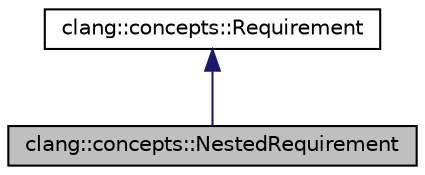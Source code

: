 digraph "clang::concepts::NestedRequirement"
{
 // LATEX_PDF_SIZE
  bgcolor="transparent";
  edge [fontname="Helvetica",fontsize="10",labelfontname="Helvetica",labelfontsize="10"];
  node [fontname="Helvetica",fontsize="10",shape=record];
  Node1 [label="clang::concepts::NestedRequirement",height=0.2,width=0.4,color="black", fillcolor="grey75", style="filled", fontcolor="black",tooltip="A requires-expression requirement which is satisfied when a general constraint expression is satisfie..."];
  Node2 -> Node1 [dir="back",color="midnightblue",fontsize="10",style="solid",fontname="Helvetica"];
  Node2 [label="clang::concepts::Requirement",height=0.2,width=0.4,color="black",URL="$classclang_1_1concepts_1_1Requirement.html",tooltip="A static requirement that can be used in a requires-expression to check properties of types and expre..."];
}
